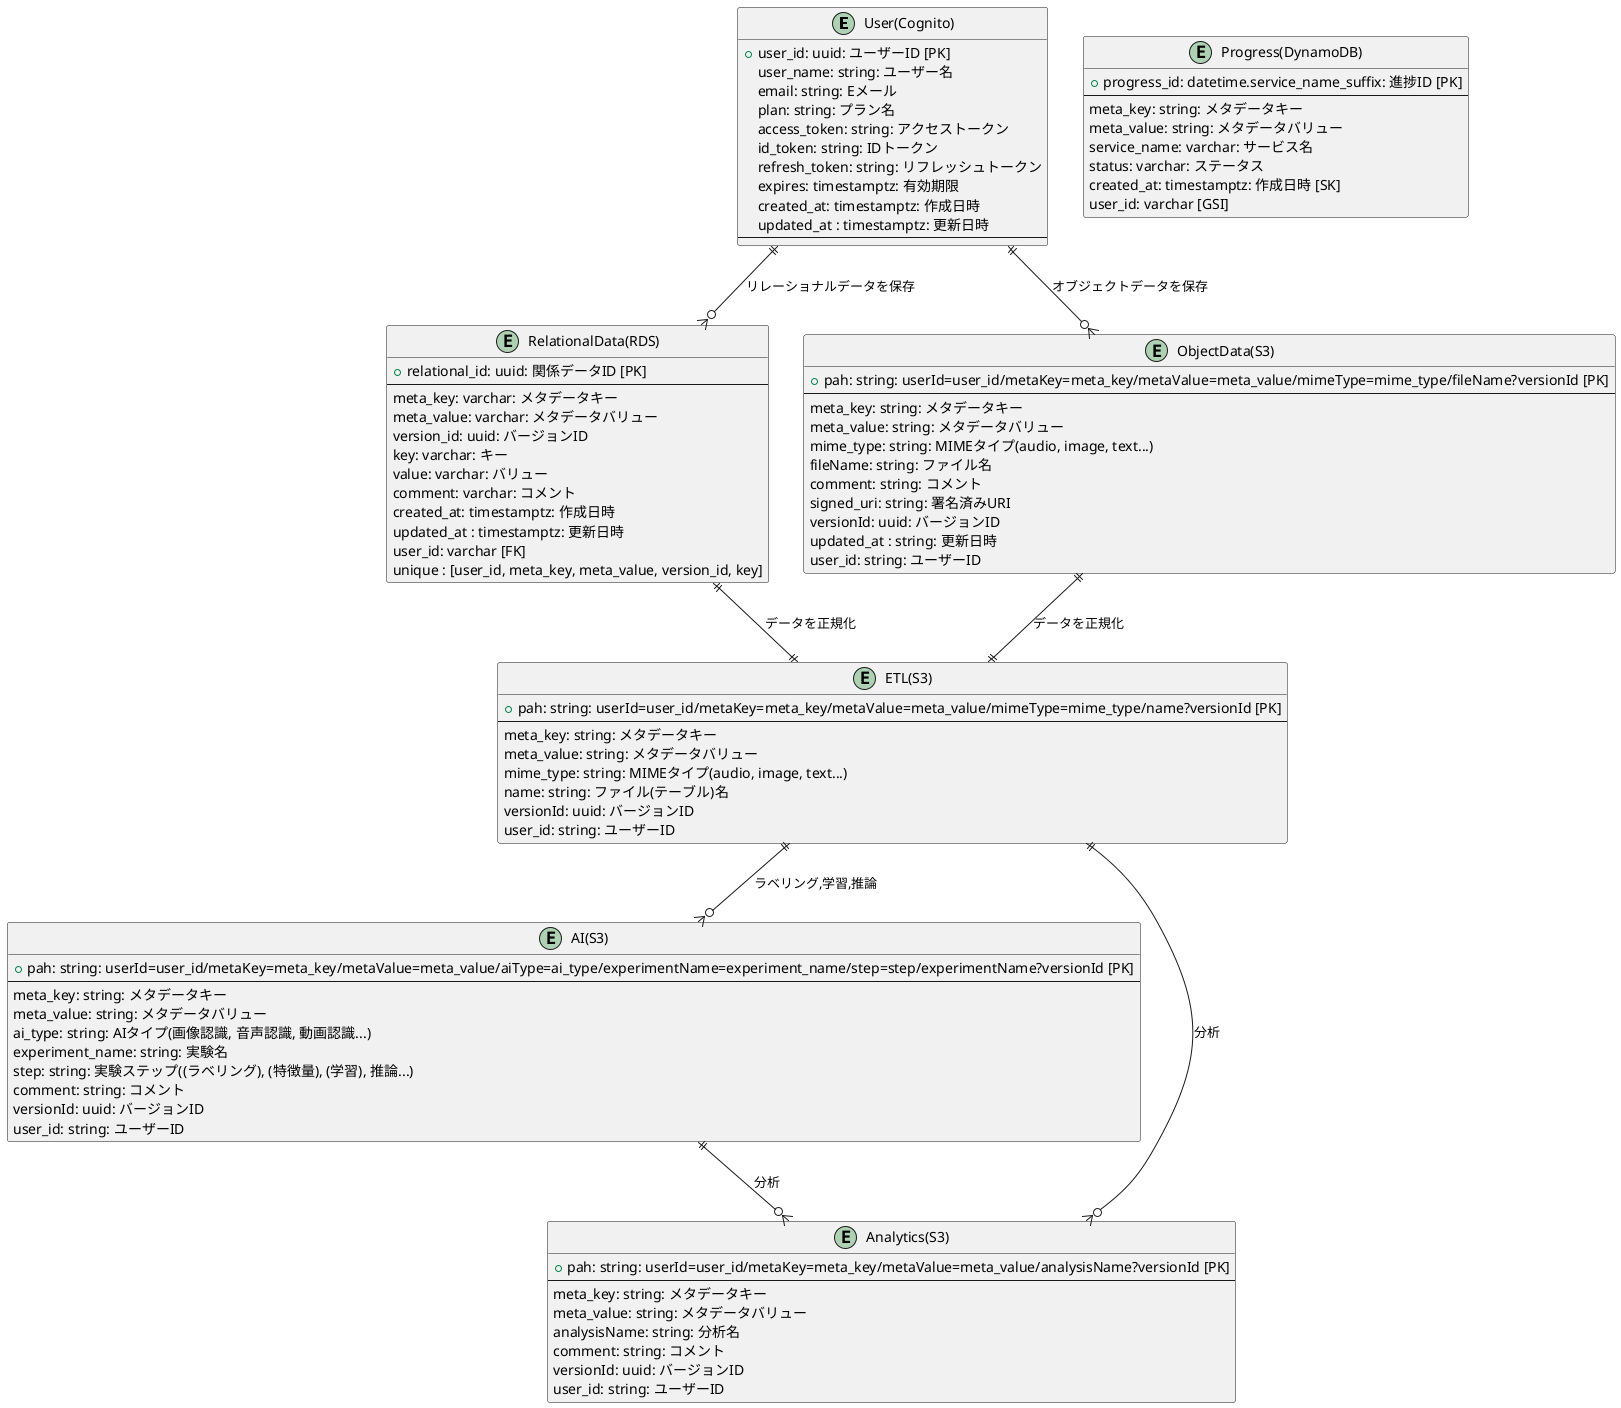 @startuml
' Entities
entity "User(Cognito)" as user {
  +user_id: uuid: ユーザーID [PK]
  user_name: string: ユーザー名
  email: string: Eメール
  plan: string: プラン名
  access_token: string: アクセストークン
  id_token: string: IDトークン
  refresh_token: string: リフレッシュトークン
  expires: timestamptz: 有効期限
  created_at: timestamptz: 作成日時
  updated_at : timestamptz: 更新日時
  --
}

entity "RelationalData(RDS)" as relational_data {
  +relational_id: uuid: 関係データID [PK]
  --
  meta_key: varchar: メタデータキー
  meta_value: varchar: メタデータバリュー
  version_id: uuid: バージョンID
  key: varchar: キー
  value: varchar: バリュー
  comment: varchar: コメント
  created_at: timestamptz: 作成日時
  updated_at : timestamptz: 更新日時
  user_id: varchar [FK]
  unique : [user_id, meta_key, meta_value, version_id, key]
}

entity "ObjectData(S3)" as object_data {
  +pah: string: userId=user_id/metaKey=meta_key/metaValue=meta_value/mimeType=mime_type/fileName?versionId [PK]
  --
  meta_key: string: メタデータキー
  meta_value: string: メタデータバリュー
  mime_type: string: MIMEタイプ(audio, image, text...)
  fileName: string: ファイル名
  comment: string: コメント
  signed_uri: string: 署名済みURI
  versionId: uuid: バージョンID
  updated_at : string: 更新日時
  user_id: string: ユーザーID
}

entity "ETL(S3)" as etl {
  +pah: string: userId=user_id/metaKey=meta_key/metaValue=meta_value/mimeType=mime_type/name?versionId [PK]
  --
  meta_key: string: メタデータキー
  meta_value: string: メタデータバリュー
  mime_type: string: MIMEタイプ(audio, image, text...)
  name: string: ファイル(テーブル)名
  versionId: uuid: バージョンID
  user_id: string: ユーザーID
}

entity "AI(S3)" as ai {
  +pah: string: userId=user_id/metaKey=meta_key/metaValue=meta_value/aiType=ai_type/experimentName=experiment_name/step=step/experimentName?versionId [PK]
  --
  meta_key: string: メタデータキー
  meta_value: string: メタデータバリュー
  ai_type: string: AIタイプ(画像認識, 音声認識, 動画認識...)
  experiment_name: string: 実験名
  step: string: 実験ステップ((ラベリング), (特徴量), (学習), 推論...)
  comment: string: コメント
  versionId: uuid: バージョンID
  user_id: string: ユーザーID
}

entity "Analytics(S3)" as analytics {
  +pah: string: userId=user_id/metaKey=meta_key/metaValue=meta_value/analysisName?versionId [PK]
  --
  meta_key: string: メタデータキー
  meta_value: string: メタデータバリュー
  analysisName: string: 分析名
  comment: string: コメント
  versionId: uuid: バージョンID
  user_id: string: ユーザーID
}

entity "Progress(DynamoDB)" as progress {
  +progress_id: datetime.service_name_suffix: 進捗ID [PK]
  --
  meta_key: string: メタデータキー
  meta_value: string: メタデータバリュー
  service_name: varchar: サービス名
  status: varchar: ステータス
  created_at: timestamptz: 作成日時 [SK]
  user_id: varchar [GSI]
}

' Relationships
user ||--o{ relational_data: リレーショナルデータを保存
user ||--o{ object_data: オブジェクトデータを保存
relational_data ||--|| etl: データを正規化
object_data ||--|| etl: データを正規化
etl ||--o{ ai: ラベリング,学習,推論
etl ||--o{ analytics: 分析
ai ||--o{ analytics: 分析

@enduml

